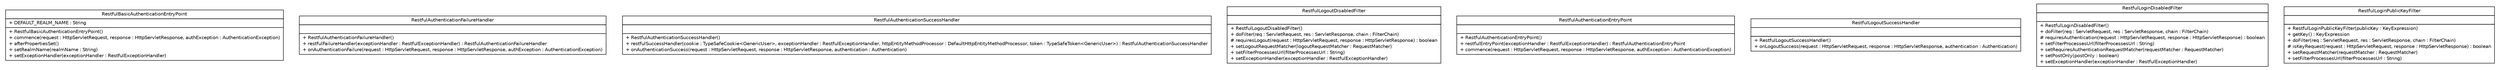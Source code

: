 #!/usr/local/bin/dot
#
# Class diagram 
# Generated by UMLGraph version R5_6-24-gf6e263 (http://www.umlgraph.org/)
#

digraph G {
	edge [fontname="Helvetica",fontsize=10,labelfontname="Helvetica",labelfontsize=10];
	node [fontname="Helvetica",fontsize=10,shape=plaintext];
	nodesep=0.25;
	ranksep=0.5;
	// cn.home1.oss.lib.security.internal.rest.RestfulBasicAuthenticationEntryPoint
	c465 [label=<<table title="cn.home1.oss.lib.security.internal.rest.RestfulBasicAuthenticationEntryPoint" border="0" cellborder="1" cellspacing="0" cellpadding="2" port="p" href="./RestfulBasicAuthenticationEntryPoint.html">
		<tr><td><table border="0" cellspacing="0" cellpadding="1">
<tr><td align="center" balign="center"> RestfulBasicAuthenticationEntryPoint </td></tr>
		</table></td></tr>
		<tr><td><table border="0" cellspacing="0" cellpadding="1">
<tr><td align="left" balign="left"> + DEFAULT_REALM_NAME : String </td></tr>
		</table></td></tr>
		<tr><td><table border="0" cellspacing="0" cellpadding="1">
<tr><td align="left" balign="left"> + RestfulBasicAuthenticationEntryPoint() </td></tr>
<tr><td align="left" balign="left"> + commence(request : HttpServletRequest, response : HttpServletResponse, authException : AuthenticationException) </td></tr>
<tr><td align="left" balign="left"> + afterPropertiesSet() </td></tr>
<tr><td align="left" balign="left"> + setRealmName(realmName : String) </td></tr>
<tr><td align="left" balign="left"> + setExceptionHandler(exceptionHandler : RestfulExceptionHandler) </td></tr>
		</table></td></tr>
		</table>>, URL="./RestfulBasicAuthenticationEntryPoint.html", fontname="Helvetica", fontcolor="black", fontsize=10.0];
	// cn.home1.oss.lib.security.internal.rest.RestfulAuthenticationFailureHandler
	c466 [label=<<table title="cn.home1.oss.lib.security.internal.rest.RestfulAuthenticationFailureHandler" border="0" cellborder="1" cellspacing="0" cellpadding="2" port="p" href="./RestfulAuthenticationFailureHandler.html">
		<tr><td><table border="0" cellspacing="0" cellpadding="1">
<tr><td align="center" balign="center"> RestfulAuthenticationFailureHandler </td></tr>
		</table></td></tr>
		<tr><td><table border="0" cellspacing="0" cellpadding="1">
<tr><td align="left" balign="left">  </td></tr>
		</table></td></tr>
		<tr><td><table border="0" cellspacing="0" cellpadding="1">
<tr><td align="left" balign="left"> + RestfulAuthenticationFailureHandler() </td></tr>
<tr><td align="left" balign="left"> + restfulFailureHandler(exceptionHandler : RestfulExceptionHandler) : RestfulAuthenticationFailureHandler </td></tr>
<tr><td align="left" balign="left"> + onAuthenticationFailure(request : HttpServletRequest, response : HttpServletResponse, authException : AuthenticationException) </td></tr>
		</table></td></tr>
		</table>>, URL="./RestfulAuthenticationFailureHandler.html", fontname="Helvetica", fontcolor="black", fontsize=10.0];
	// cn.home1.oss.lib.security.internal.rest.RestfulAuthenticationSuccessHandler
	c467 [label=<<table title="cn.home1.oss.lib.security.internal.rest.RestfulAuthenticationSuccessHandler" border="0" cellborder="1" cellspacing="0" cellpadding="2" port="p" href="./RestfulAuthenticationSuccessHandler.html">
		<tr><td><table border="0" cellspacing="0" cellpadding="1">
<tr><td align="center" balign="center"> RestfulAuthenticationSuccessHandler </td></tr>
		</table></td></tr>
		<tr><td><table border="0" cellspacing="0" cellpadding="1">
<tr><td align="left" balign="left">  </td></tr>
		</table></td></tr>
		<tr><td><table border="0" cellspacing="0" cellpadding="1">
<tr><td align="left" balign="left"> + RestfulAuthenticationSuccessHandler() </td></tr>
<tr><td align="left" balign="left"> + restfulSuccessHandler(cookie : TypeSafeCookie&lt;GenericUser&gt;, exceptionHandler : RestfulExceptionHandler, httpEntityMethodProcessor : DefaultHttpEntityMethodProcessor, token : TypeSafeToken&lt;GenericUser&gt;) : RestfulAuthenticationSuccessHandler </td></tr>
<tr><td align="left" balign="left"> + onAuthenticationSuccess(request : HttpServletRequest, response : HttpServletResponse, authentication : Authentication) </td></tr>
		</table></td></tr>
		</table>>, URL="./RestfulAuthenticationSuccessHandler.html", fontname="Helvetica", fontcolor="black", fontsize=10.0];
	// cn.home1.oss.lib.security.internal.rest.RestfulLogoutDisabledFilter
	c468 [label=<<table title="cn.home1.oss.lib.security.internal.rest.RestfulLogoutDisabledFilter" border="0" cellborder="1" cellspacing="0" cellpadding="2" port="p" href="./RestfulLogoutDisabledFilter.html">
		<tr><td><table border="0" cellspacing="0" cellpadding="1">
<tr><td align="center" balign="center"> RestfulLogoutDisabledFilter </td></tr>
		</table></td></tr>
		<tr><td><table border="0" cellspacing="0" cellpadding="1">
<tr><td align="left" balign="left">  </td></tr>
		</table></td></tr>
		<tr><td><table border="0" cellspacing="0" cellpadding="1">
<tr><td align="left" balign="left"> + RestfulLogoutDisabledFilter() </td></tr>
<tr><td align="left" balign="left"> + doFilter(req : ServletRequest, res : ServletResponse, chain : FilterChain) </td></tr>
<tr><td align="left" balign="left"> # requiresLogout(request : HttpServletRequest, response : HttpServletResponse) : boolean </td></tr>
<tr><td align="left" balign="left"> + setLogoutRequestMatcher(logoutRequestMatcher : RequestMatcher) </td></tr>
<tr><td align="left" balign="left"> + setFilterProcessesUrl(filterProcessesUrl : String) </td></tr>
<tr><td align="left" balign="left"> + setExceptionHandler(exceptionHandler : RestfulExceptionHandler) </td></tr>
		</table></td></tr>
		</table>>, URL="./RestfulLogoutDisabledFilter.html", fontname="Helvetica", fontcolor="black", fontsize=10.0];
	// cn.home1.oss.lib.security.internal.rest.RestfulAuthenticationEntryPoint
	c469 [label=<<table title="cn.home1.oss.lib.security.internal.rest.RestfulAuthenticationEntryPoint" border="0" cellborder="1" cellspacing="0" cellpadding="2" port="p" href="./RestfulAuthenticationEntryPoint.html">
		<tr><td><table border="0" cellspacing="0" cellpadding="1">
<tr><td align="center" balign="center"> RestfulAuthenticationEntryPoint </td></tr>
		</table></td></tr>
		<tr><td><table border="0" cellspacing="0" cellpadding="1">
<tr><td align="left" balign="left">  </td></tr>
		</table></td></tr>
		<tr><td><table border="0" cellspacing="0" cellpadding="1">
<tr><td align="left" balign="left"> + RestfulAuthenticationEntryPoint() </td></tr>
<tr><td align="left" balign="left"> + restfulEntryPoint(exceptionHandler : RestfulExceptionHandler) : RestfulAuthenticationEntryPoint </td></tr>
<tr><td align="left" balign="left"> + commence(request : HttpServletRequest, response : HttpServletResponse, authException : AuthenticationException) </td></tr>
		</table></td></tr>
		</table>>, URL="./RestfulAuthenticationEntryPoint.html", fontname="Helvetica", fontcolor="black", fontsize=10.0];
	// cn.home1.oss.lib.security.internal.rest.RestfulLogoutSuccessHandler
	c470 [label=<<table title="cn.home1.oss.lib.security.internal.rest.RestfulLogoutSuccessHandler" border="0" cellborder="1" cellspacing="0" cellpadding="2" port="p" href="./RestfulLogoutSuccessHandler.html">
		<tr><td><table border="0" cellspacing="0" cellpadding="1">
<tr><td align="center" balign="center"> RestfulLogoutSuccessHandler </td></tr>
		</table></td></tr>
		<tr><td><table border="0" cellspacing="0" cellpadding="1">
<tr><td align="left" balign="left">  </td></tr>
		</table></td></tr>
		<tr><td><table border="0" cellspacing="0" cellpadding="1">
<tr><td align="left" balign="left"> + RestfulLogoutSuccessHandler() </td></tr>
<tr><td align="left" balign="left"> + onLogoutSuccess(request : HttpServletRequest, response : HttpServletResponse, authentication : Authentication) </td></tr>
		</table></td></tr>
		</table>>, URL="./RestfulLogoutSuccessHandler.html", fontname="Helvetica", fontcolor="black", fontsize=10.0];
	// cn.home1.oss.lib.security.internal.rest.RestfulLoginDisabledFilter
	c471 [label=<<table title="cn.home1.oss.lib.security.internal.rest.RestfulLoginDisabledFilter" border="0" cellborder="1" cellspacing="0" cellpadding="2" port="p" href="./RestfulLoginDisabledFilter.html">
		<tr><td><table border="0" cellspacing="0" cellpadding="1">
<tr><td align="center" balign="center"> RestfulLoginDisabledFilter </td></tr>
		</table></td></tr>
		<tr><td><table border="0" cellspacing="0" cellpadding="1">
<tr><td align="left" balign="left">  </td></tr>
		</table></td></tr>
		<tr><td><table border="0" cellspacing="0" cellpadding="1">
<tr><td align="left" balign="left"> + RestfulLoginDisabledFilter() </td></tr>
<tr><td align="left" balign="left"> + doFilter(req : ServletRequest, res : ServletResponse, chain : FilterChain) </td></tr>
<tr><td align="left" balign="left"> # requiresAuthentication(request : HttpServletRequest, response : HttpServletResponse) : boolean </td></tr>
<tr><td align="left" balign="left"> + setFilterProcessesUrl(filterProcessesUrl : String) </td></tr>
<tr><td align="left" balign="left"> + setRequiresAuthenticationRequestMatcher(requestMatcher : RequestMatcher) </td></tr>
<tr><td align="left" balign="left"> + setPostOnly(postOnly : boolean) </td></tr>
<tr><td align="left" balign="left"> + setExceptionHandler(exceptionHandler : RestfulExceptionHandler) </td></tr>
		</table></td></tr>
		</table>>, URL="./RestfulLoginDisabledFilter.html", fontname="Helvetica", fontcolor="black", fontsize=10.0];
	// cn.home1.oss.lib.security.internal.rest.RestfulLoginPublicKeyFilter
	c472 [label=<<table title="cn.home1.oss.lib.security.internal.rest.RestfulLoginPublicKeyFilter" border="0" cellborder="1" cellspacing="0" cellpadding="2" port="p" href="./RestfulLoginPublicKeyFilter.html">
		<tr><td><table border="0" cellspacing="0" cellpadding="1">
<tr><td align="center" balign="center"> RestfulLoginPublicKeyFilter </td></tr>
		</table></td></tr>
		<tr><td><table border="0" cellspacing="0" cellpadding="1">
<tr><td align="left" balign="left">  </td></tr>
		</table></td></tr>
		<tr><td><table border="0" cellspacing="0" cellpadding="1">
<tr><td align="left" balign="left"> + RestfulLoginPublicKeyFilter(publicKey : KeyExpression) </td></tr>
<tr><td align="left" balign="left"> + getKey() : KeyExpression </td></tr>
<tr><td align="left" balign="left"> + doFilter(req : ServletRequest, res : ServletResponse, chain : FilterChain) </td></tr>
<tr><td align="left" balign="left"> # isKeyRequest(request : HttpServletRequest, response : HttpServletResponse) : boolean </td></tr>
<tr><td align="left" balign="left"> + setRequestMatcher(requestMatcher : RequestMatcher) </td></tr>
<tr><td align="left" balign="left"> + setFilterProcessesUrl(filterProcessesUrl : String) </td></tr>
		</table></td></tr>
		</table>>, URL="./RestfulLoginPublicKeyFilter.html", fontname="Helvetica", fontcolor="black", fontsize=10.0];
}

